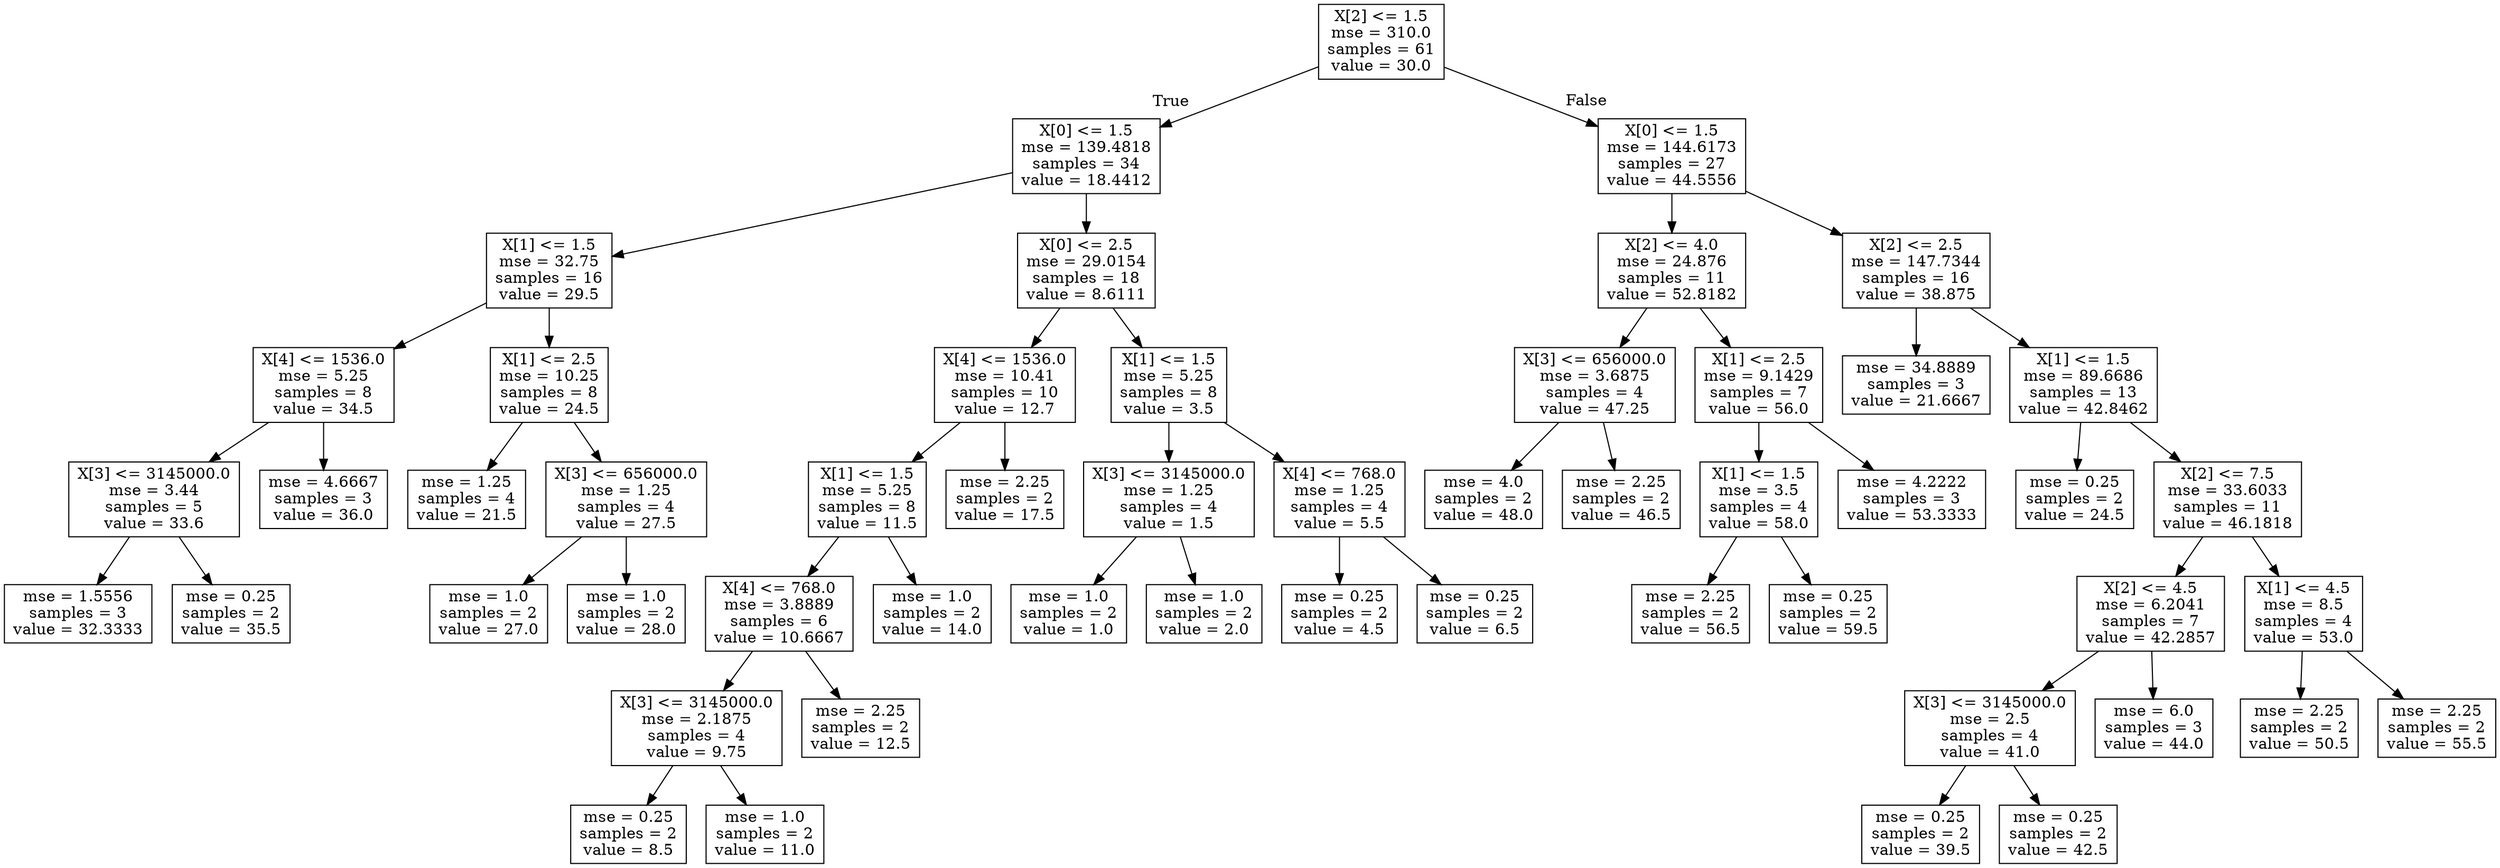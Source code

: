 digraph Tree {
node [shape=box] ;
0 [label="X[2] <= 1.5\nmse = 310.0\nsamples = 61\nvalue = 30.0"] ;
1 [label="X[0] <= 1.5\nmse = 139.4818\nsamples = 34\nvalue = 18.4412"] ;
0 -> 1 [labeldistance=2.5, labelangle=45, headlabel="True"] ;
2 [label="X[1] <= 1.5\nmse = 32.75\nsamples = 16\nvalue = 29.5"] ;
1 -> 2 ;
3 [label="X[4] <= 1536.0\nmse = 5.25\nsamples = 8\nvalue = 34.5"] ;
2 -> 3 ;
4 [label="X[3] <= 3145000.0\nmse = 3.44\nsamples = 5\nvalue = 33.6"] ;
3 -> 4 ;
5 [label="mse = 1.5556\nsamples = 3\nvalue = 32.3333"] ;
4 -> 5 ;
6 [label="mse = 0.25\nsamples = 2\nvalue = 35.5"] ;
4 -> 6 ;
7 [label="mse = 4.6667\nsamples = 3\nvalue = 36.0"] ;
3 -> 7 ;
8 [label="X[1] <= 2.5\nmse = 10.25\nsamples = 8\nvalue = 24.5"] ;
2 -> 8 ;
9 [label="mse = 1.25\nsamples = 4\nvalue = 21.5"] ;
8 -> 9 ;
10 [label="X[3] <= 656000.0\nmse = 1.25\nsamples = 4\nvalue = 27.5"] ;
8 -> 10 ;
11 [label="mse = 1.0\nsamples = 2\nvalue = 27.0"] ;
10 -> 11 ;
12 [label="mse = 1.0\nsamples = 2\nvalue = 28.0"] ;
10 -> 12 ;
13 [label="X[0] <= 2.5\nmse = 29.0154\nsamples = 18\nvalue = 8.6111"] ;
1 -> 13 ;
14 [label="X[4] <= 1536.0\nmse = 10.41\nsamples = 10\nvalue = 12.7"] ;
13 -> 14 ;
15 [label="X[1] <= 1.5\nmse = 5.25\nsamples = 8\nvalue = 11.5"] ;
14 -> 15 ;
16 [label="X[4] <= 768.0\nmse = 3.8889\nsamples = 6\nvalue = 10.6667"] ;
15 -> 16 ;
17 [label="X[3] <= 3145000.0\nmse = 2.1875\nsamples = 4\nvalue = 9.75"] ;
16 -> 17 ;
18 [label="mse = 0.25\nsamples = 2\nvalue = 8.5"] ;
17 -> 18 ;
19 [label="mse = 1.0\nsamples = 2\nvalue = 11.0"] ;
17 -> 19 ;
20 [label="mse = 2.25\nsamples = 2\nvalue = 12.5"] ;
16 -> 20 ;
21 [label="mse = 1.0\nsamples = 2\nvalue = 14.0"] ;
15 -> 21 ;
22 [label="mse = 2.25\nsamples = 2\nvalue = 17.5"] ;
14 -> 22 ;
23 [label="X[1] <= 1.5\nmse = 5.25\nsamples = 8\nvalue = 3.5"] ;
13 -> 23 ;
24 [label="X[3] <= 3145000.0\nmse = 1.25\nsamples = 4\nvalue = 1.5"] ;
23 -> 24 ;
25 [label="mse = 1.0\nsamples = 2\nvalue = 1.0"] ;
24 -> 25 ;
26 [label="mse = 1.0\nsamples = 2\nvalue = 2.0"] ;
24 -> 26 ;
27 [label="X[4] <= 768.0\nmse = 1.25\nsamples = 4\nvalue = 5.5"] ;
23 -> 27 ;
28 [label="mse = 0.25\nsamples = 2\nvalue = 4.5"] ;
27 -> 28 ;
29 [label="mse = 0.25\nsamples = 2\nvalue = 6.5"] ;
27 -> 29 ;
30 [label="X[0] <= 1.5\nmse = 144.6173\nsamples = 27\nvalue = 44.5556"] ;
0 -> 30 [labeldistance=2.5, labelangle=-45, headlabel="False"] ;
31 [label="X[2] <= 4.0\nmse = 24.876\nsamples = 11\nvalue = 52.8182"] ;
30 -> 31 ;
32 [label="X[3] <= 656000.0\nmse = 3.6875\nsamples = 4\nvalue = 47.25"] ;
31 -> 32 ;
33 [label="mse = 4.0\nsamples = 2\nvalue = 48.0"] ;
32 -> 33 ;
34 [label="mse = 2.25\nsamples = 2\nvalue = 46.5"] ;
32 -> 34 ;
35 [label="X[1] <= 2.5\nmse = 9.1429\nsamples = 7\nvalue = 56.0"] ;
31 -> 35 ;
36 [label="X[1] <= 1.5\nmse = 3.5\nsamples = 4\nvalue = 58.0"] ;
35 -> 36 ;
37 [label="mse = 2.25\nsamples = 2\nvalue = 56.5"] ;
36 -> 37 ;
38 [label="mse = 0.25\nsamples = 2\nvalue = 59.5"] ;
36 -> 38 ;
39 [label="mse = 4.2222\nsamples = 3\nvalue = 53.3333"] ;
35 -> 39 ;
40 [label="X[2] <= 2.5\nmse = 147.7344\nsamples = 16\nvalue = 38.875"] ;
30 -> 40 ;
41 [label="mse = 34.8889\nsamples = 3\nvalue = 21.6667"] ;
40 -> 41 ;
42 [label="X[1] <= 1.5\nmse = 89.6686\nsamples = 13\nvalue = 42.8462"] ;
40 -> 42 ;
43 [label="mse = 0.25\nsamples = 2\nvalue = 24.5"] ;
42 -> 43 ;
44 [label="X[2] <= 7.5\nmse = 33.6033\nsamples = 11\nvalue = 46.1818"] ;
42 -> 44 ;
45 [label="X[2] <= 4.5\nmse = 6.2041\nsamples = 7\nvalue = 42.2857"] ;
44 -> 45 ;
46 [label="X[3] <= 3145000.0\nmse = 2.5\nsamples = 4\nvalue = 41.0"] ;
45 -> 46 ;
47 [label="mse = 0.25\nsamples = 2\nvalue = 39.5"] ;
46 -> 47 ;
48 [label="mse = 0.25\nsamples = 2\nvalue = 42.5"] ;
46 -> 48 ;
49 [label="mse = 6.0\nsamples = 3\nvalue = 44.0"] ;
45 -> 49 ;
50 [label="X[1] <= 4.5\nmse = 8.5\nsamples = 4\nvalue = 53.0"] ;
44 -> 50 ;
51 [label="mse = 2.25\nsamples = 2\nvalue = 50.5"] ;
50 -> 51 ;
52 [label="mse = 2.25\nsamples = 2\nvalue = 55.5"] ;
50 -> 52 ;
}